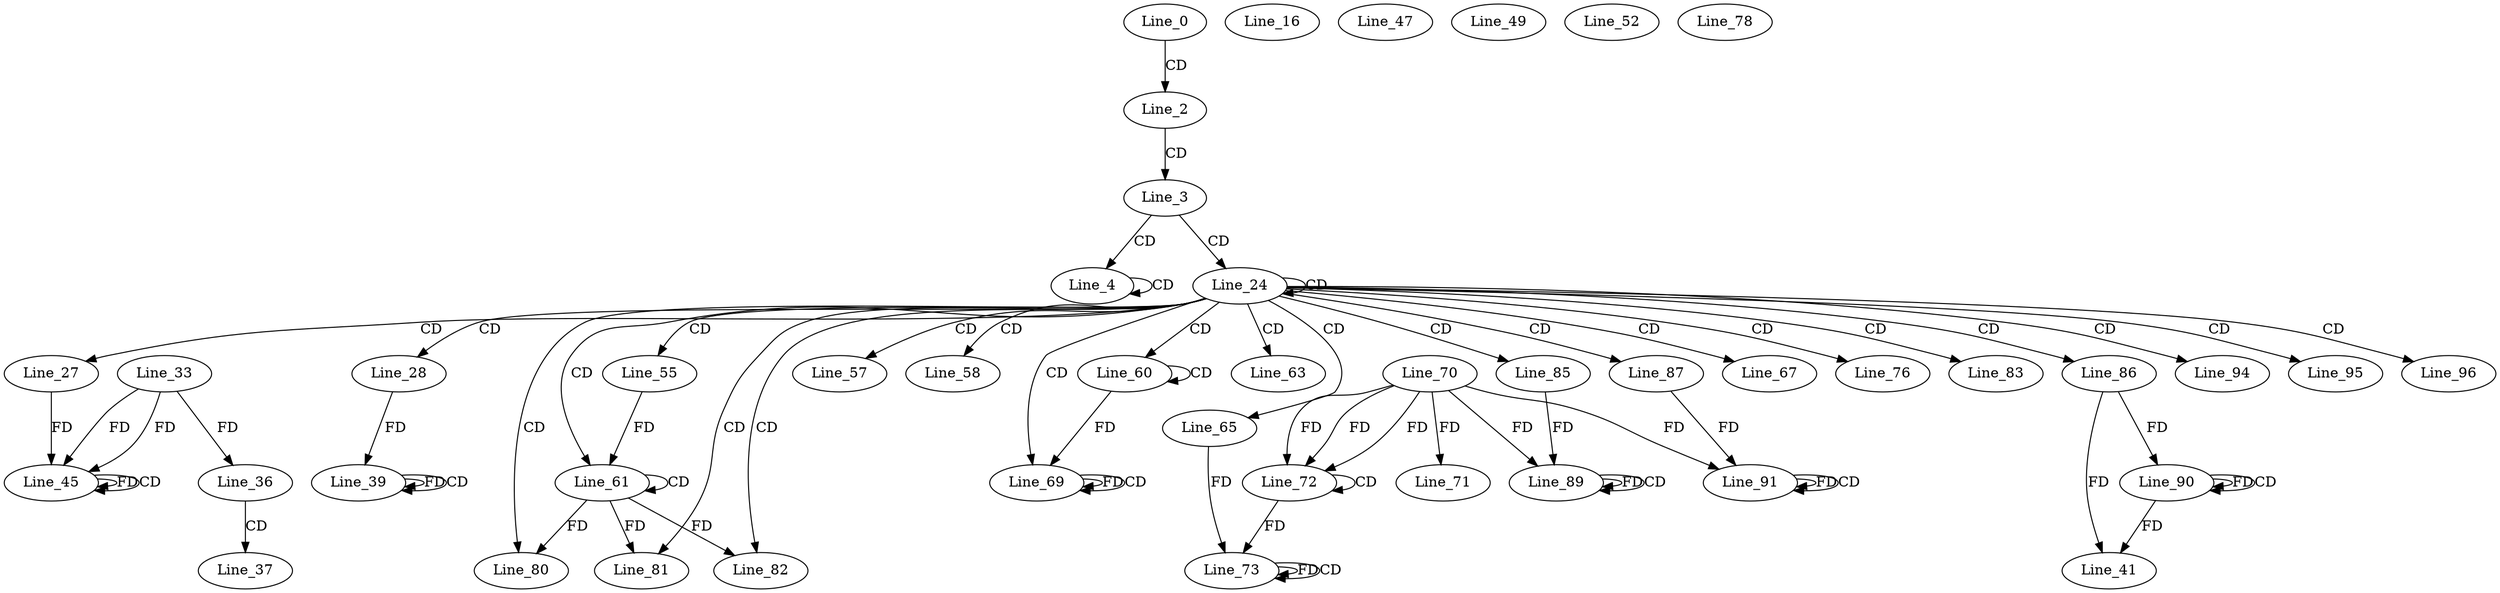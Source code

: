 digraph G {
  Line_0;
  Line_2;
  Line_3;
  Line_4;
  Line_16;
  Line_24;
  Line_27;
  Line_28;
  Line_33;
  Line_36;
  Line_36;
  Line_37;
  Line_39;
  Line_39;
  Line_39;
  Line_41;
  Line_41;
  Line_45;
  Line_45;
  Line_45;
  Line_45;
  Line_47;
  Line_47;
  Line_49;
  Line_49;
  Line_52;
  Line_52;
  Line_55;
  Line_57;
  Line_58;
  Line_60;
  Line_60;
  Line_61;
  Line_61;
  Line_63;
  Line_63;
  Line_65;
  Line_67;
  Line_69;
  Line_69;
  Line_70;
  Line_71;
  Line_71;
  Line_72;
  Line_72;
  Line_72;
  Line_72;
  Line_73;
  Line_73;
  Line_76;
  Line_76;
  Line_78;
  Line_80;
  Line_80;
  Line_81;
  Line_81;
  Line_82;
  Line_82;
  Line_83;
  Line_85;
  Line_86;
  Line_87;
  Line_89;
  Line_89;
  Line_89;
  Line_90;
  Line_90;
  Line_90;
  Line_91;
  Line_91;
  Line_91;
  Line_94;
  Line_95;
  Line_96;
  Line_0 -> Line_2 [ label="CD" ];
  Line_2 -> Line_3 [ label="CD" ];
  Line_3 -> Line_4 [ label="CD" ];
  Line_4 -> Line_4 [ label="CD" ];
  Line_3 -> Line_24 [ label="CD" ];
  Line_24 -> Line_24 [ label="CD" ];
  Line_24 -> Line_27 [ label="CD" ];
  Line_24 -> Line_28 [ label="CD" ];
  Line_33 -> Line_36 [ label="FD" ];
  Line_36 -> Line_37 [ label="CD" ];
  Line_28 -> Line_39 [ label="FD" ];
  Line_39 -> Line_39 [ label="FD" ];
  Line_39 -> Line_39 [ label="CD" ];
  Line_27 -> Line_45 [ label="FD" ];
  Line_45 -> Line_45 [ label="FD" ];
  Line_45 -> Line_45 [ label="CD" ];
  Line_33 -> Line_45 [ label="FD" ];
  Line_33 -> Line_45 [ label="FD" ];
  Line_24 -> Line_55 [ label="CD" ];
  Line_24 -> Line_57 [ label="CD" ];
  Line_24 -> Line_58 [ label="CD" ];
  Line_24 -> Line_60 [ label="CD" ];
  Line_60 -> Line_60 [ label="CD" ];
  Line_24 -> Line_61 [ label="CD" ];
  Line_61 -> Line_61 [ label="CD" ];
  Line_55 -> Line_61 [ label="FD" ];
  Line_24 -> Line_63 [ label="CD" ];
  Line_24 -> Line_65 [ label="CD" ];
  Line_24 -> Line_67 [ label="CD" ];
  Line_24 -> Line_69 [ label="CD" ];
  Line_60 -> Line_69 [ label="FD" ];
  Line_69 -> Line_69 [ label="FD" ];
  Line_69 -> Line_69 [ label="CD" ];
  Line_70 -> Line_71 [ label="FD" ];
  Line_72 -> Line_72 [ label="CD" ];
  Line_70 -> Line_72 [ label="FD" ];
  Line_70 -> Line_72 [ label="FD" ];
  Line_70 -> Line_72 [ label="FD" ];
  Line_65 -> Line_73 [ label="FD" ];
  Line_73 -> Line_73 [ label="FD" ];
  Line_73 -> Line_73 [ label="CD" ];
  Line_72 -> Line_73 [ label="FD" ];
  Line_24 -> Line_76 [ label="CD" ];
  Line_24 -> Line_80 [ label="CD" ];
  Line_61 -> Line_80 [ label="FD" ];
  Line_24 -> Line_81 [ label="CD" ];
  Line_61 -> Line_81 [ label="FD" ];
  Line_24 -> Line_82 [ label="CD" ];
  Line_61 -> Line_82 [ label="FD" ];
  Line_24 -> Line_83 [ label="CD" ];
  Line_24 -> Line_85 [ label="CD" ];
  Line_24 -> Line_86 [ label="CD" ];
  Line_24 -> Line_87 [ label="CD" ];
  Line_85 -> Line_89 [ label="FD" ];
  Line_89 -> Line_89 [ label="FD" ];
  Line_89 -> Line_89 [ label="CD" ];
  Line_70 -> Line_89 [ label="FD" ];
  Line_86 -> Line_90 [ label="FD" ];
  Line_90 -> Line_90 [ label="FD" ];
  Line_90 -> Line_90 [ label="CD" ];
  Line_87 -> Line_91 [ label="FD" ];
  Line_91 -> Line_91 [ label="FD" ];
  Line_91 -> Line_91 [ label="CD" ];
  Line_70 -> Line_91 [ label="FD" ];
  Line_24 -> Line_94 [ label="CD" ];
  Line_24 -> Line_95 [ label="CD" ];
  Line_24 -> Line_96 [ label="CD" ];
  Line_86 -> Line_41 [ label="FD" ];
  Line_90 -> Line_41 [ label="FD" ];
}
